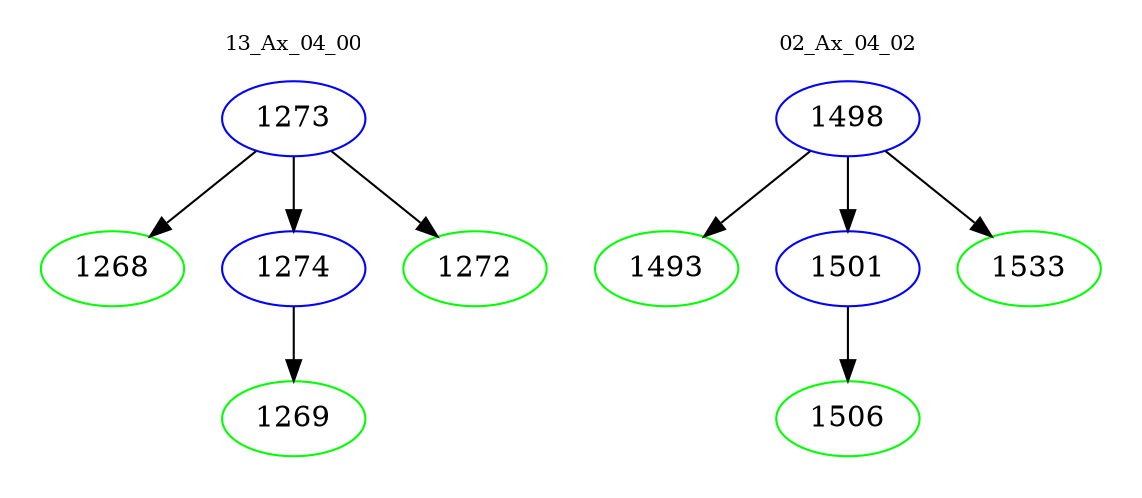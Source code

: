 digraph{
subgraph cluster_0 {
color = white
label = "13_Ax_04_00";
fontsize=10;
T0_1273 [label="1273", color="blue"]
T0_1273 -> T0_1268 [color="black"]
T0_1268 [label="1268", color="green"]
T0_1273 -> T0_1274 [color="black"]
T0_1274 [label="1274", color="blue"]
T0_1274 -> T0_1269 [color="black"]
T0_1269 [label="1269", color="green"]
T0_1273 -> T0_1272 [color="black"]
T0_1272 [label="1272", color="green"]
}
subgraph cluster_1 {
color = white
label = "02_Ax_04_02";
fontsize=10;
T1_1498 [label="1498", color="blue"]
T1_1498 -> T1_1493 [color="black"]
T1_1493 [label="1493", color="green"]
T1_1498 -> T1_1501 [color="black"]
T1_1501 [label="1501", color="blue"]
T1_1501 -> T1_1506 [color="black"]
T1_1506 [label="1506", color="green"]
T1_1498 -> T1_1533 [color="black"]
T1_1533 [label="1533", color="green"]
}
}

